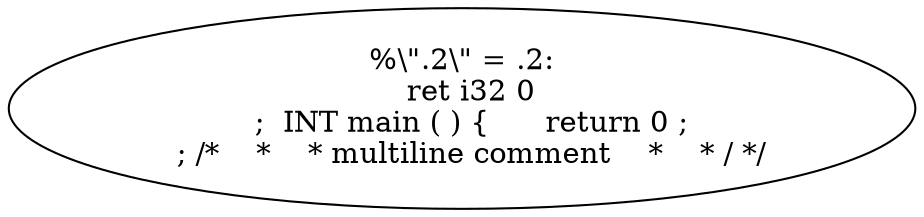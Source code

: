 digraph AST {
  "135765455294176" [label="%\\\".2\\\" = .2:
  ret i32 0
  ;  INT main ( ) {      return 0 ;
  ; /*    *    * multiline comment    *    * / */"];
}
